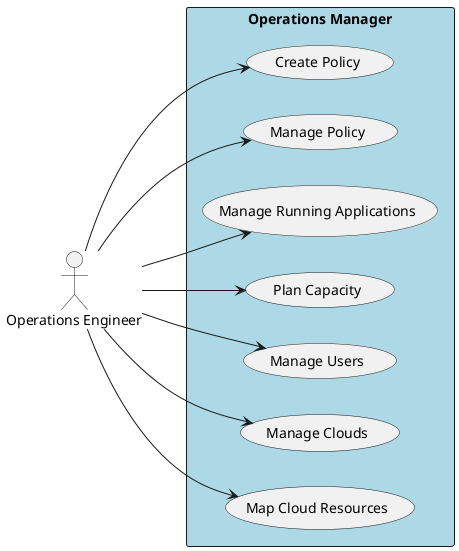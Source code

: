 @startuml
left to right direction

:Operations Engineer: as Ops

rectangle "Operations Manager" #lightblue {
Ops --> (Create Policy)
Ops --> (Manage Policy)
Ops --> (Manage Running Applications)
Ops --> (Plan Capacity)
Ops --> (Manage Users)
Ops --> (Manage Clouds)
Ops --> (Map Cloud Resources)
}
@enduml
